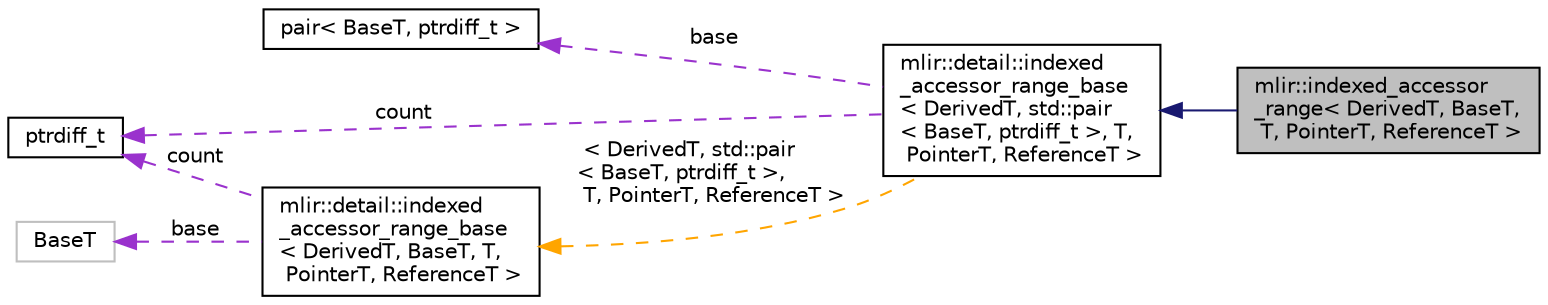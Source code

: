 digraph "mlir::indexed_accessor_range&lt; DerivedT, BaseT, T, PointerT, ReferenceT &gt;"
{
  bgcolor="transparent";
  edge [fontname="Helvetica",fontsize="10",labelfontname="Helvetica",labelfontsize="10"];
  node [fontname="Helvetica",fontsize="10",shape=record];
  rankdir="LR";
  Node5 [label="mlir::indexed_accessor\l_range\< DerivedT, BaseT,\l T, PointerT, ReferenceT \>",height=0.2,width=0.4,color="black", fillcolor="grey75", style="filled", fontcolor="black"];
  Node6 -> Node5 [dir="back",color="midnightblue",fontsize="10",style="solid",fontname="Helvetica"];
  Node6 [label="mlir::detail::indexed\l_accessor_range_base\l\< DerivedT, std::pair\l\< BaseT, ptrdiff_t \>, T,\l PointerT, ReferenceT \>",height=0.2,width=0.4,color="black",URL="$classmlir_1_1detail_1_1indexed__accessor__range__base.html"];
  Node7 -> Node6 [dir="back",color="darkorchid3",fontsize="10",style="dashed",label=" base" ,fontname="Helvetica"];
  Node7 [label="pair\< BaseT, ptrdiff_t \>",height=0.2,width=0.4,color="black",URL="$classstd_1_1pair_3_01BaseT_00_01ptrdiff__t_01_4.html"];
  Node8 -> Node6 [dir="back",color="darkorchid3",fontsize="10",style="dashed",label=" count" ,fontname="Helvetica"];
  Node8 [label="ptrdiff_t",height=0.2,width=0.4,color="black",URL="$classptrdiff__t.html"];
  Node9 -> Node6 [dir="back",color="orange",fontsize="10",style="dashed",label=" \< DerivedT, std::pair\l\< BaseT, ptrdiff_t \>,\l T, PointerT, ReferenceT \>" ,fontname="Helvetica"];
  Node9 [label="mlir::detail::indexed\l_accessor_range_base\l\< DerivedT, BaseT, T,\l PointerT, ReferenceT \>",height=0.2,width=0.4,color="black",URL="$classmlir_1_1detail_1_1indexed__accessor__range__base.html",tooltip="The class represents the base of a range of indexed_accessor_iterators. "];
  Node8 -> Node9 [dir="back",color="darkorchid3",fontsize="10",style="dashed",label=" count" ,fontname="Helvetica"];
  Node10 -> Node9 [dir="back",color="darkorchid3",fontsize="10",style="dashed",label=" base" ,fontname="Helvetica"];
  Node10 [label="BaseT",height=0.2,width=0.4,color="grey75"];
}

